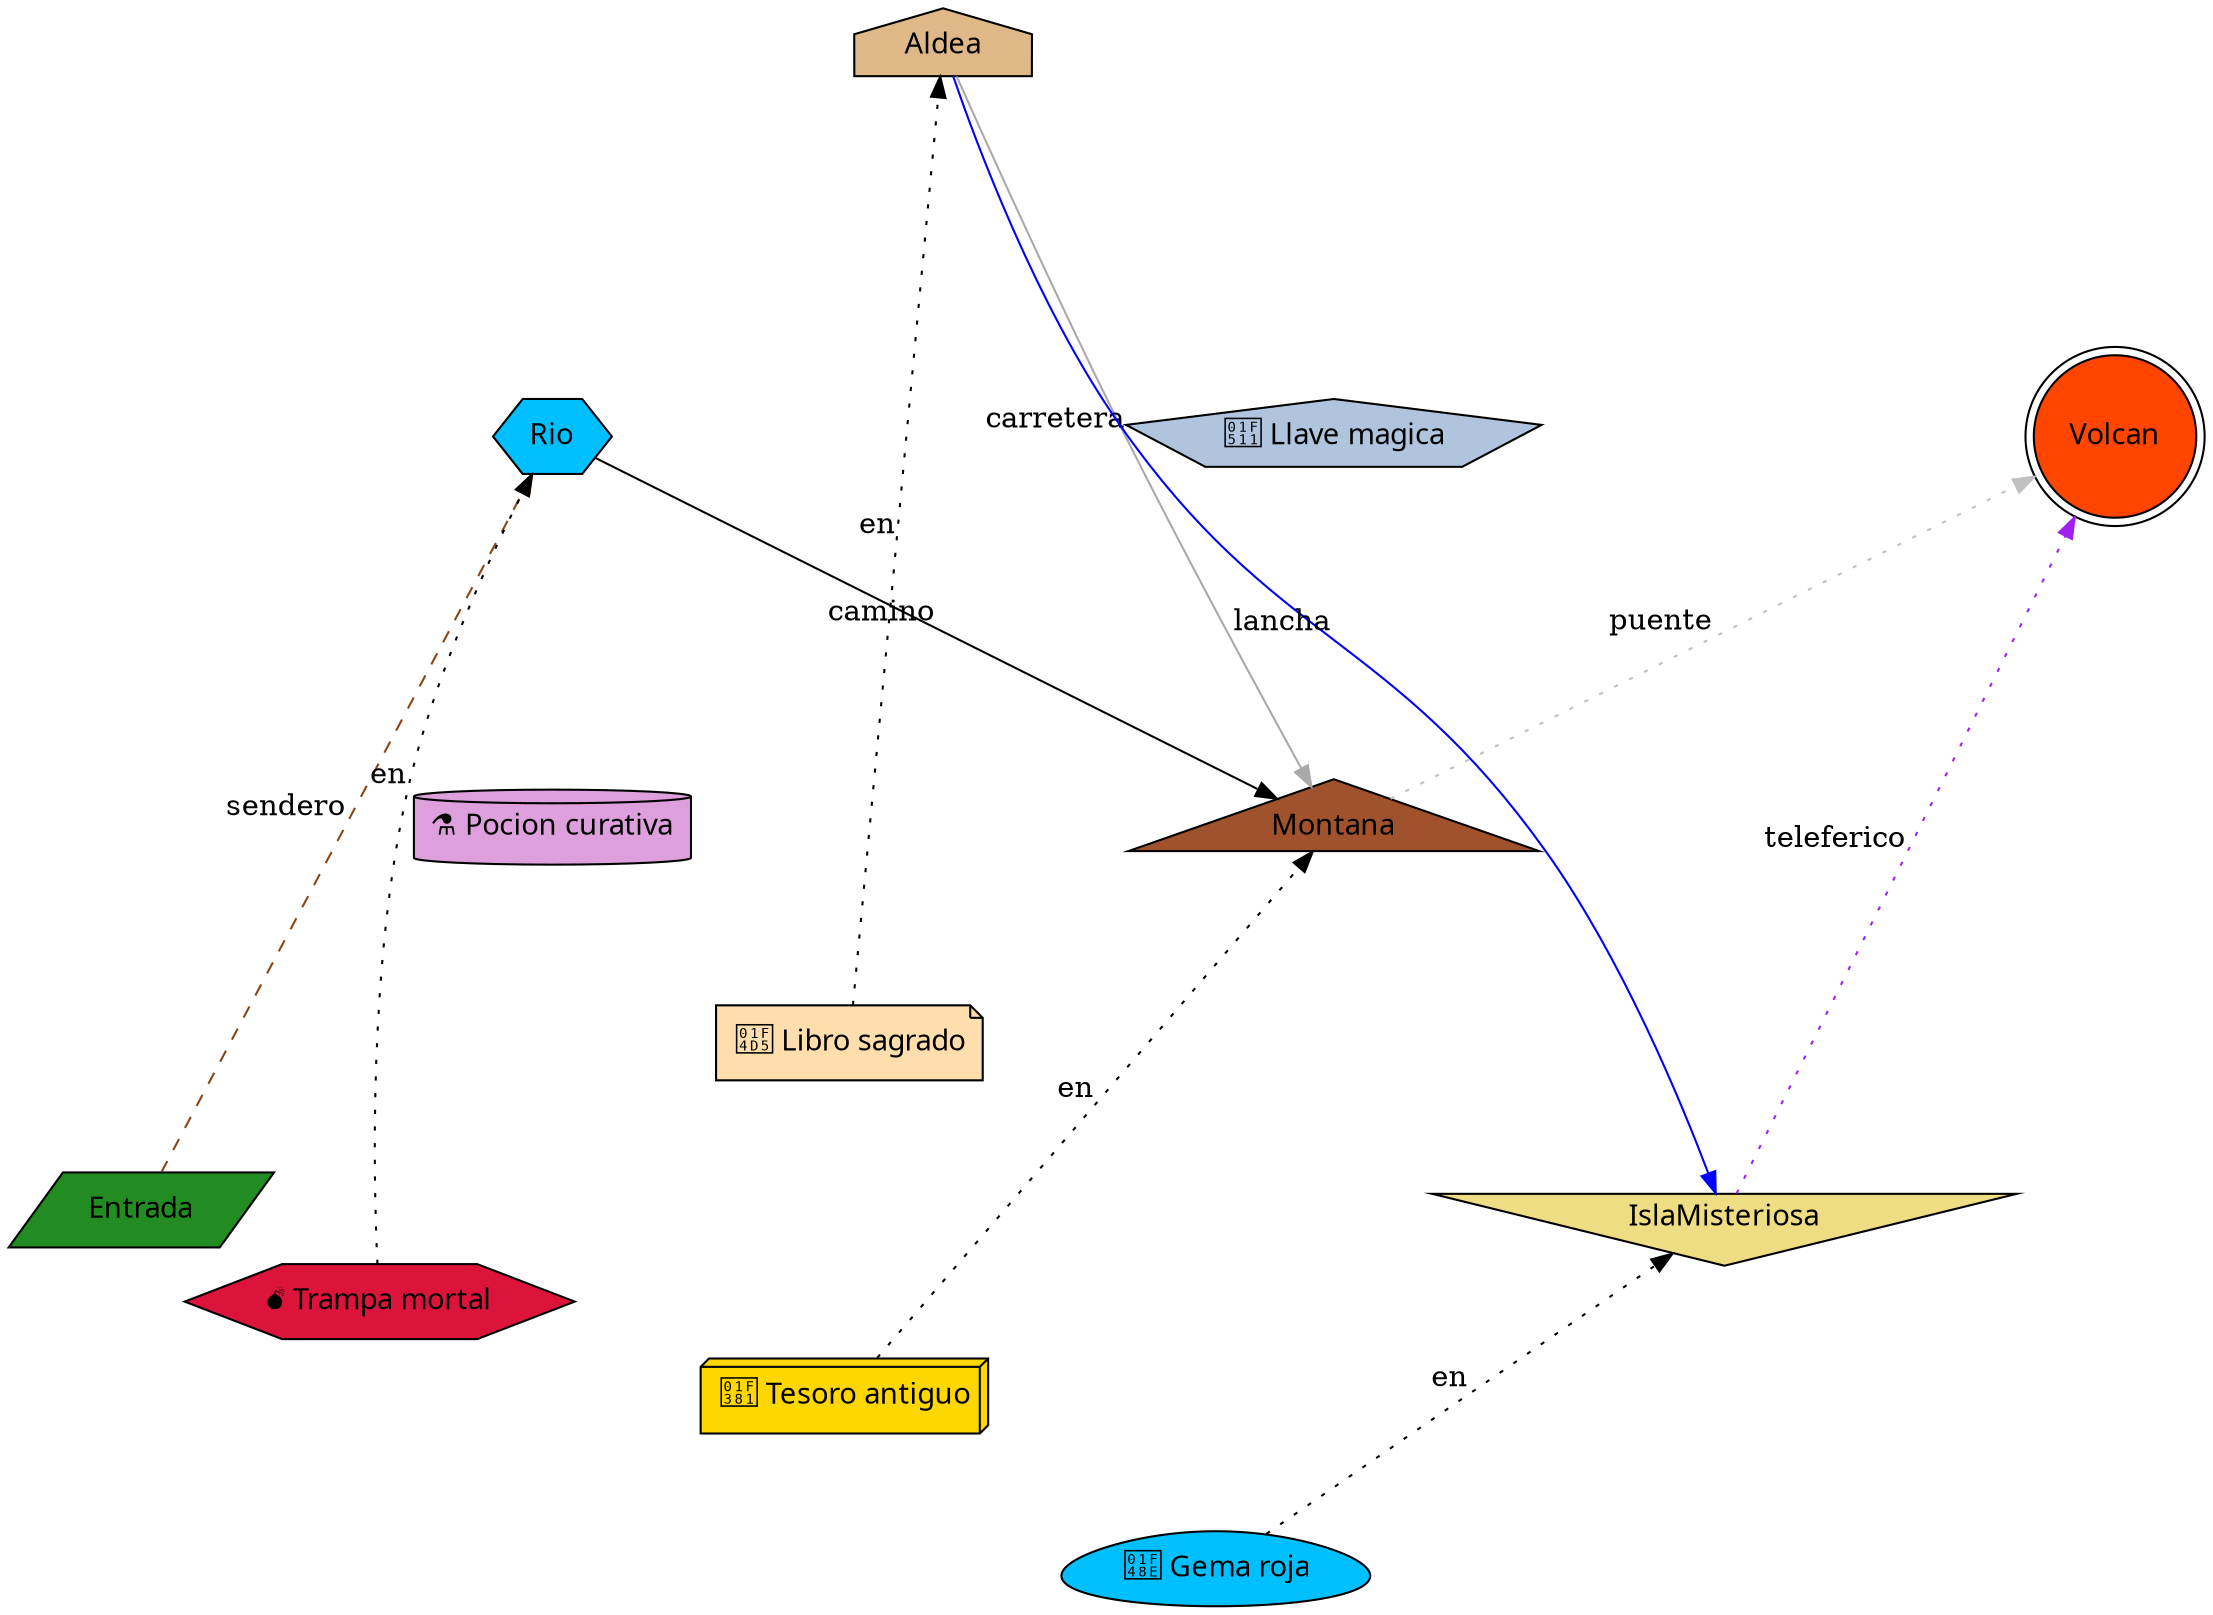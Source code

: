 digraph "Aventura en la Jungla" {
    node [style=filled fontname="Noto Color Emoji"];
    graph [layout=neato, splines=true, overlap=false];

    Entrada [label="Entrada\n", shape=parallelogram, fillcolor=forestgreen, pos="0,0!"];
    Rio [label="Rio\n", shape=hexagon, fillcolor=deepskyblue, pos="1,2!"];
    Montana [label="Montana\n", shape=triangle, fillcolor=sienna, pos="3,1!"];
    Volcan [label="Volcan\n", shape=doublecircle, fillcolor=orangered, pos="5,2!"];
    Aldea [label="Aldea\n", shape=house, fillcolor=burlywood, pos="2,3!"];
    IslaMisteriosa [label="IslaMisteriosa\n", shape=invtriangle, fillcolor=lightgoldenrod, pos="4,0!"];


    Entrada -> Rio [label="sendero", style=dashed, color=saddlebrown];
    Rio -> Montana [label="camino", style=solid, color=black];
    Montana -> Volcan [label="puente", style=dotted, color=gray];
    Aldea -> Montana [label="carretera", style=solid, color=darkgray];
    Aldea -> IslaMisteriosa [label="lancha", style=solid, color=blue];
    IslaMisteriosa -> Volcan [label="teleferico", style=dotted, color=purple];

   
    TesoroAntiguo [label="🎁 Tesoro antiguo", shape=box3d, fillcolor=gold];
    TesoroAntiguo -> Montana [style=dotted, label="en"];

    LlaveMagica [label="🔑 Llave magica", shape=pentagon, fillcolor=lightsteelblue, pos="3,2!"];

    LibroSagrado [label="📕 Libro sagrado", shape=note, fillcolor=navajowhite];
    LibroSagrado -> Aldea [style=dotted, label="en"];

    TrampaMortal [label="💣 Trampa mortal", shape=hexagon, fillcolor=crimson];
    TrampaMortal -> Rio [style=dotted, label="en"];

    PocionCurativa [label="⚗️ Pocion curativa", shape=cylinder, fillcolor=plum, pos="1,1!"];

    GemaRoja [label="💎 Gema roja", shape=egg, fillcolor=deepskyblue];
    GemaRoja -> IslaMisteriosa [style=dotted, label="en"];
}
